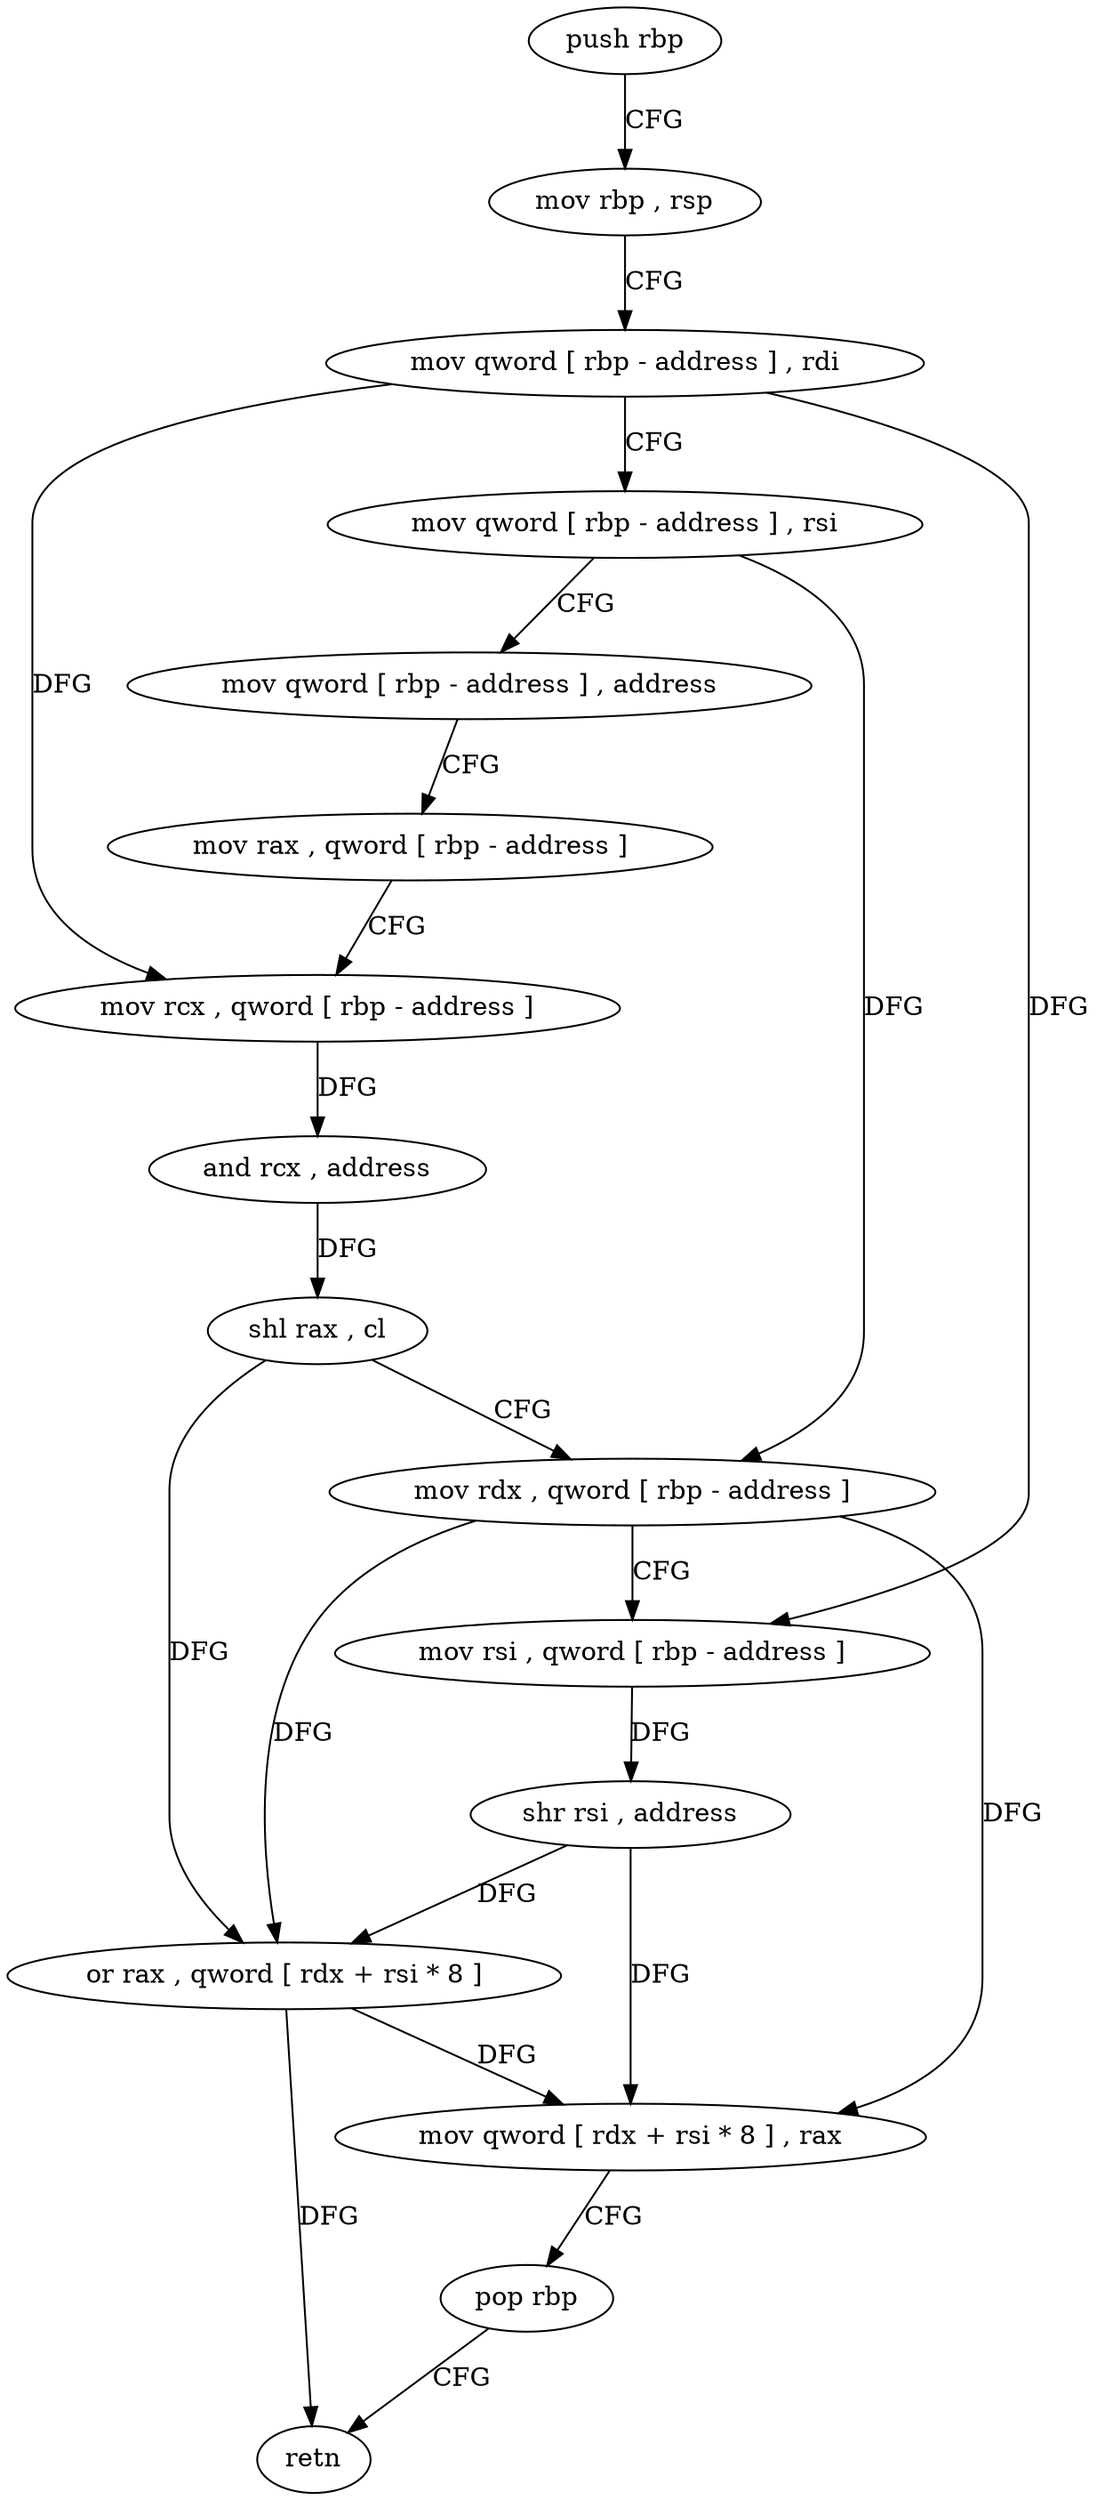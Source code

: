 digraph "func" {
"4244144" [label = "push rbp" ]
"4244145" [label = "mov rbp , rsp" ]
"4244148" [label = "mov qword [ rbp - address ] , rdi" ]
"4244152" [label = "mov qword [ rbp - address ] , rsi" ]
"4244156" [label = "mov qword [ rbp - address ] , address" ]
"4244164" [label = "mov rax , qword [ rbp - address ]" ]
"4244168" [label = "mov rcx , qword [ rbp - address ]" ]
"4244172" [label = "and rcx , address" ]
"4244179" [label = "shl rax , cl" ]
"4244182" [label = "mov rdx , qword [ rbp - address ]" ]
"4244186" [label = "mov rsi , qword [ rbp - address ]" ]
"4244190" [label = "shr rsi , address" ]
"4244194" [label = "or rax , qword [ rdx + rsi * 8 ]" ]
"4244198" [label = "mov qword [ rdx + rsi * 8 ] , rax" ]
"4244202" [label = "pop rbp" ]
"4244203" [label = "retn" ]
"4244144" -> "4244145" [ label = "CFG" ]
"4244145" -> "4244148" [ label = "CFG" ]
"4244148" -> "4244152" [ label = "CFG" ]
"4244148" -> "4244168" [ label = "DFG" ]
"4244148" -> "4244186" [ label = "DFG" ]
"4244152" -> "4244156" [ label = "CFG" ]
"4244152" -> "4244182" [ label = "DFG" ]
"4244156" -> "4244164" [ label = "CFG" ]
"4244164" -> "4244168" [ label = "CFG" ]
"4244168" -> "4244172" [ label = "DFG" ]
"4244172" -> "4244179" [ label = "DFG" ]
"4244179" -> "4244182" [ label = "CFG" ]
"4244179" -> "4244194" [ label = "DFG" ]
"4244182" -> "4244186" [ label = "CFG" ]
"4244182" -> "4244194" [ label = "DFG" ]
"4244182" -> "4244198" [ label = "DFG" ]
"4244186" -> "4244190" [ label = "DFG" ]
"4244190" -> "4244194" [ label = "DFG" ]
"4244190" -> "4244198" [ label = "DFG" ]
"4244194" -> "4244198" [ label = "DFG" ]
"4244194" -> "4244203" [ label = "DFG" ]
"4244198" -> "4244202" [ label = "CFG" ]
"4244202" -> "4244203" [ label = "CFG" ]
}
